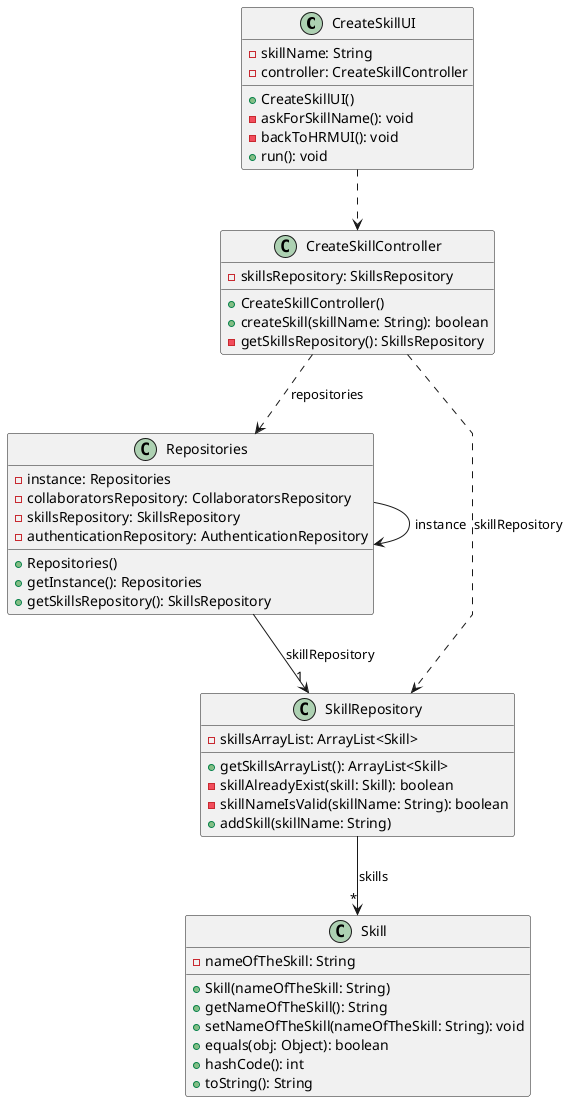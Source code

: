 @startuml
skinparam packageStyle rectangle
skinparam shadowing false
skinparam linetype polyline

'left to right direction

class CreateSkillUI {

- skillName: String
 - controller: CreateSkillController
 + CreateSkillUI()
 - askForSkillName(): void
 - backToHRMUI(): void
 + run(): void
}

class CreateSkillController {

    - skillsRepository: SkillsRepository
     + CreateSkillController()
     + createSkill(skillName: String): boolean
     - getSkillsRepository(): SkillsRepository
}

class Repositories {
   - instance: Repositories
   - collaboratorsRepository: CollaboratorsRepository
    - skillsRepository: SkillsRepository
    - authenticationRepository: AuthenticationRepository
    + Repositories()
    + getInstance(): Repositories
    + getSkillsRepository(): SkillsRepository
}

class SkillRepository {
    - skillsArrayList: ArrayList<Skill>
    + getSkillsArrayList(): ArrayList<Skill>
    - skillAlreadyExist(skill: Skill): boolean
    - skillNameIsValid(skillName: String): boolean
    + addSkill(skillName: String)
}

class Skill {
   - nameOfTheSkill: String
    + Skill(nameOfTheSkill: String)
    + getNameOfTheSkill(): String
    + setNameOfTheSkill(nameOfTheSkill: String): void
    + equals(obj: Object): boolean
    + hashCode(): int
     + toString(): String
}

CreateSkillUI ..> CreateSkillController
Repositories --> "1" SkillRepository : skillRepository
Repositories --> Repositories : instance
SkillRepository --> "*" Skill : skills
CreateSkillController ..> Repositories : repositories
CreateSkillController ..> SkillRepository : skillRepository

@enduml